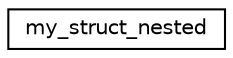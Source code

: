 digraph "Graphical Class Hierarchy"
{
  edge [fontname="Helvetica",fontsize="10",labelfontname="Helvetica",labelfontsize="10"];
  node [fontname="Helvetica",fontsize="10",shape=record];
  rankdir="LR";
  Node0 [label="my_struct_nested",height=0.2,width=0.4,color="black", fillcolor="white", style="filled",URL="$structmy__struct__nested.html"];
}
